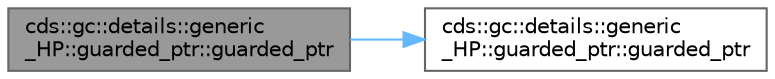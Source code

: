 digraph "cds::gc::details::generic_HP::guarded_ptr::guarded_ptr"
{
 // LATEX_PDF_SIZE
  bgcolor="transparent";
  edge [fontname=Helvetica,fontsize=10,labelfontname=Helvetica,labelfontsize=10];
  node [fontname=Helvetica,fontsize=10,shape=box,height=0.2,width=0.4];
  rankdir="LR";
  Node1 [id="Node000001",label="cds::gc::details::generic\l_HP::guarded_ptr::guarded_ptr",height=0.2,width=0.4,color="gray40", fillcolor="grey60", style="filled", fontcolor="black",tooltip="The guarded pointer is not copy-constructible"];
  Node1 -> Node2 [id="edge1_Node000001_Node000002",color="steelblue1",style="solid",tooltip=" "];
  Node2 [id="Node000002",label="cds::gc::details::generic\l_HP::guarded_ptr::guarded_ptr",height=0.2,width=0.4,color="grey40", fillcolor="white", style="filled",URL="$classcds_1_1gc_1_1details_1_1generic___h_p_1_1guarded__ptr.html#afcfab12cfa3bd80e84b27e3ebce659e4",tooltip="Creates empty guarded pointer"];
}
